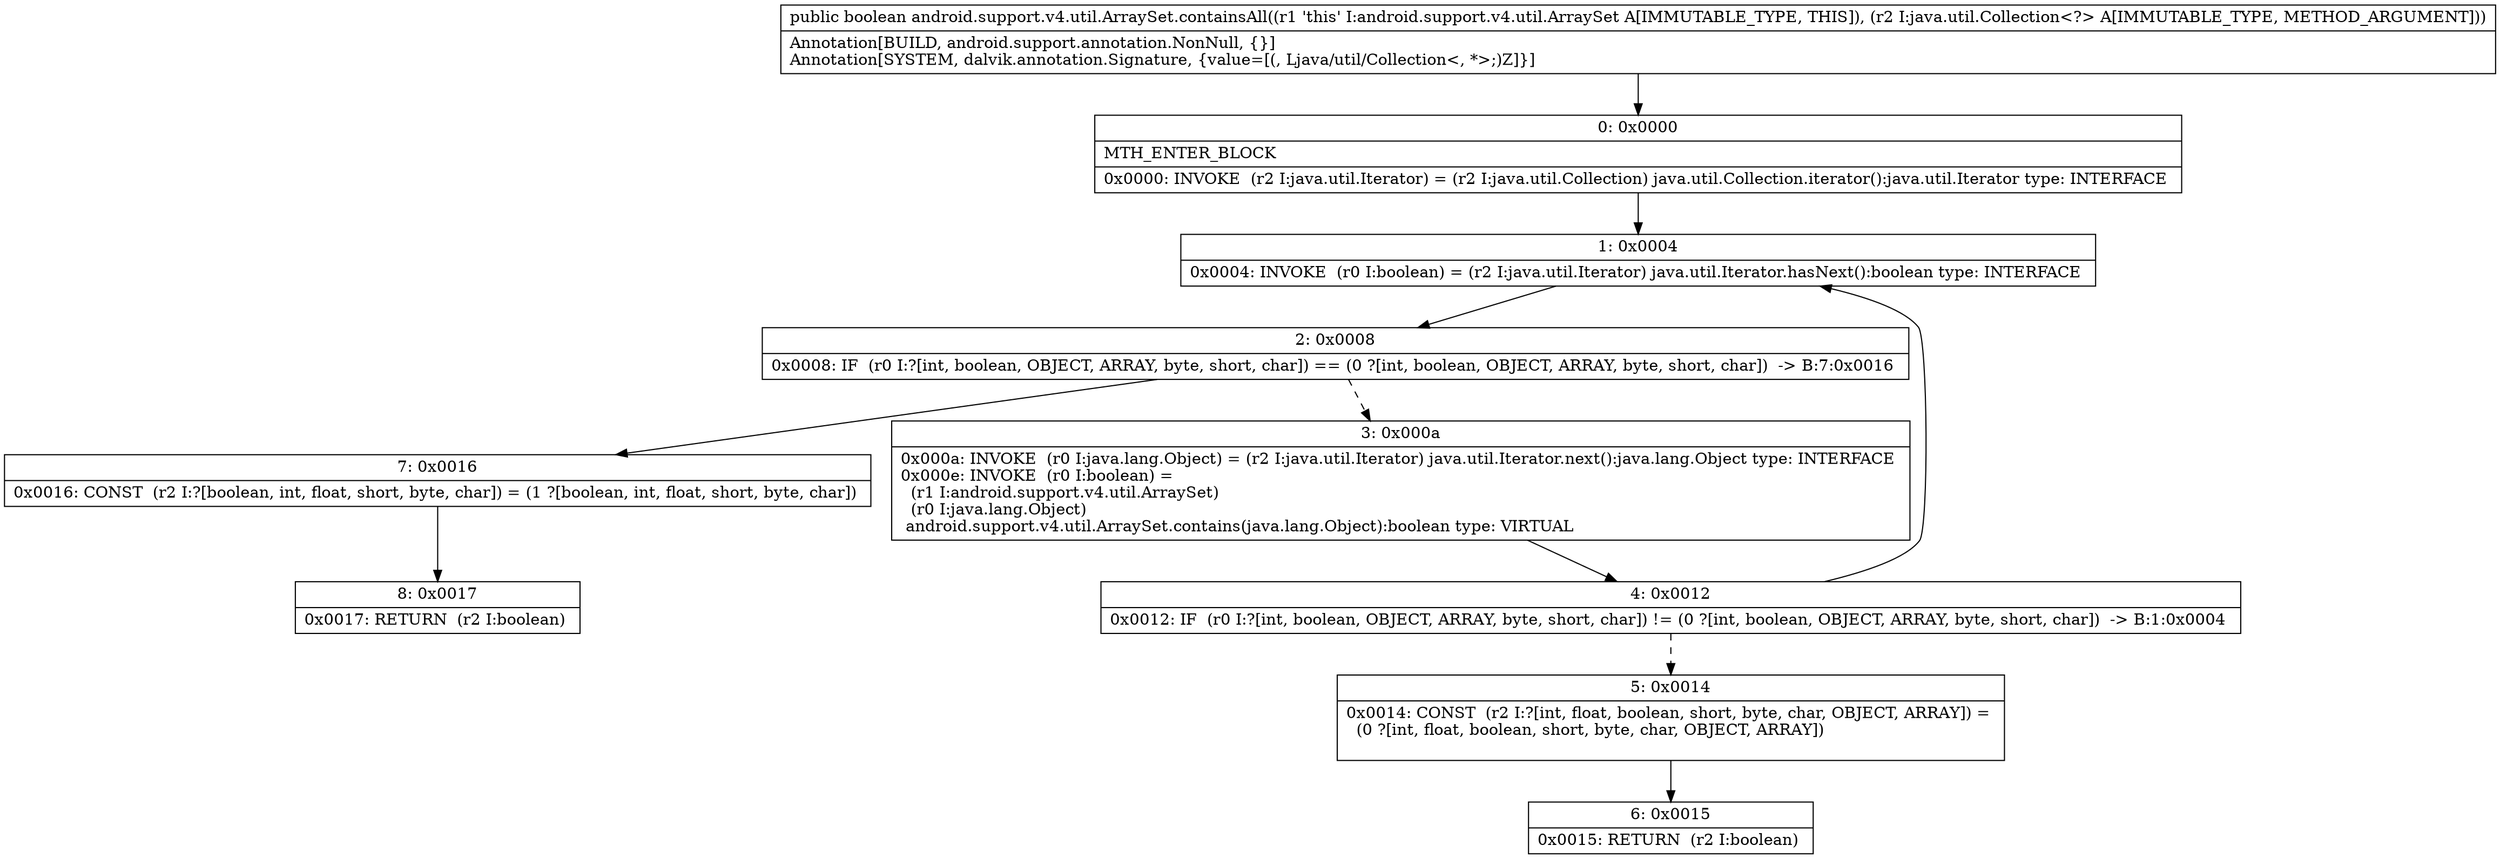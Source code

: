 digraph "CFG forandroid.support.v4.util.ArraySet.containsAll(Ljava\/util\/Collection;)Z" {
Node_0 [shape=record,label="{0\:\ 0x0000|MTH_ENTER_BLOCK\l|0x0000: INVOKE  (r2 I:java.util.Iterator) = (r2 I:java.util.Collection) java.util.Collection.iterator():java.util.Iterator type: INTERFACE \l}"];
Node_1 [shape=record,label="{1\:\ 0x0004|0x0004: INVOKE  (r0 I:boolean) = (r2 I:java.util.Iterator) java.util.Iterator.hasNext():boolean type: INTERFACE \l}"];
Node_2 [shape=record,label="{2\:\ 0x0008|0x0008: IF  (r0 I:?[int, boolean, OBJECT, ARRAY, byte, short, char]) == (0 ?[int, boolean, OBJECT, ARRAY, byte, short, char])  \-\> B:7:0x0016 \l}"];
Node_3 [shape=record,label="{3\:\ 0x000a|0x000a: INVOKE  (r0 I:java.lang.Object) = (r2 I:java.util.Iterator) java.util.Iterator.next():java.lang.Object type: INTERFACE \l0x000e: INVOKE  (r0 I:boolean) = \l  (r1 I:android.support.v4.util.ArraySet)\l  (r0 I:java.lang.Object)\l android.support.v4.util.ArraySet.contains(java.lang.Object):boolean type: VIRTUAL \l}"];
Node_4 [shape=record,label="{4\:\ 0x0012|0x0012: IF  (r0 I:?[int, boolean, OBJECT, ARRAY, byte, short, char]) != (0 ?[int, boolean, OBJECT, ARRAY, byte, short, char])  \-\> B:1:0x0004 \l}"];
Node_5 [shape=record,label="{5\:\ 0x0014|0x0014: CONST  (r2 I:?[int, float, boolean, short, byte, char, OBJECT, ARRAY]) = \l  (0 ?[int, float, boolean, short, byte, char, OBJECT, ARRAY])\l \l}"];
Node_6 [shape=record,label="{6\:\ 0x0015|0x0015: RETURN  (r2 I:boolean) \l}"];
Node_7 [shape=record,label="{7\:\ 0x0016|0x0016: CONST  (r2 I:?[boolean, int, float, short, byte, char]) = (1 ?[boolean, int, float, short, byte, char]) \l}"];
Node_8 [shape=record,label="{8\:\ 0x0017|0x0017: RETURN  (r2 I:boolean) \l}"];
MethodNode[shape=record,label="{public boolean android.support.v4.util.ArraySet.containsAll((r1 'this' I:android.support.v4.util.ArraySet A[IMMUTABLE_TYPE, THIS]), (r2 I:java.util.Collection\<?\> A[IMMUTABLE_TYPE, METHOD_ARGUMENT]))  | Annotation[BUILD, android.support.annotation.NonNull, \{\}]\lAnnotation[SYSTEM, dalvik.annotation.Signature, \{value=[(, Ljava\/util\/Collection\<, *\>;)Z]\}]\l}"];
MethodNode -> Node_0;
Node_0 -> Node_1;
Node_1 -> Node_2;
Node_2 -> Node_3[style=dashed];
Node_2 -> Node_7;
Node_3 -> Node_4;
Node_4 -> Node_1;
Node_4 -> Node_5[style=dashed];
Node_5 -> Node_6;
Node_7 -> Node_8;
}

